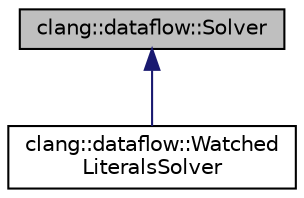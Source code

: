 digraph "clang::dataflow::Solver"
{
 // LATEX_PDF_SIZE
  bgcolor="transparent";
  edge [fontname="Helvetica",fontsize="10",labelfontname="Helvetica",labelfontsize="10"];
  node [fontname="Helvetica",fontsize="10",shape=record];
  Node1 [label="clang::dataflow::Solver",height=0.2,width=0.4,color="black", fillcolor="grey75", style="filled", fontcolor="black",tooltip="An interface for a SAT solver that can be used by dataflow analyses."];
  Node1 -> Node2 [dir="back",color="midnightblue",fontsize="10",style="solid",fontname="Helvetica"];
  Node2 [label="clang::dataflow::Watched\lLiteralsSolver",height=0.2,width=0.4,color="black",URL="$classclang_1_1dataflow_1_1WatchedLiteralsSolver.html",tooltip="A SAT solver that is an implementation of Algorithm D from Knuth's The Art of Computer Programming Vo..."];
}
